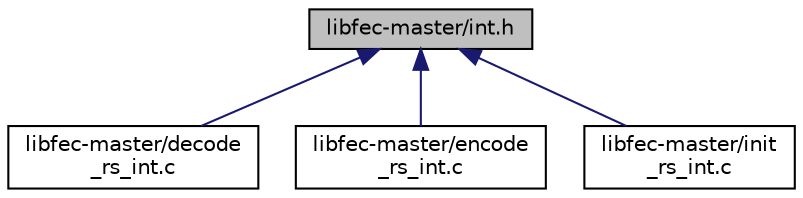 digraph "libfec-master/int.h"
{
 // LATEX_PDF_SIZE
  edge [fontname="Helvetica",fontsize="10",labelfontname="Helvetica",labelfontsize="10"];
  node [fontname="Helvetica",fontsize="10",shape=record];
  Node1 [label="libfec-master/int.h",height=0.2,width=0.4,color="black", fillcolor="grey75", style="filled", fontcolor="black",tooltip=" "];
  Node1 -> Node2 [dir="back",color="midnightblue",fontsize="10",style="solid",fontname="Helvetica"];
  Node2 [label="libfec-master/decode\l_rs_int.c",height=0.2,width=0.4,color="black", fillcolor="white", style="filled",URL="$decode__rs__int_8c.html",tooltip=" "];
  Node1 -> Node3 [dir="back",color="midnightblue",fontsize="10",style="solid",fontname="Helvetica"];
  Node3 [label="libfec-master/encode\l_rs_int.c",height=0.2,width=0.4,color="black", fillcolor="white", style="filled",URL="$encode__rs__int_8c.html",tooltip=" "];
  Node1 -> Node4 [dir="back",color="midnightblue",fontsize="10",style="solid",fontname="Helvetica"];
  Node4 [label="libfec-master/init\l_rs_int.c",height=0.2,width=0.4,color="black", fillcolor="white", style="filled",URL="$init__rs__int_8c.html",tooltip=" "];
}
